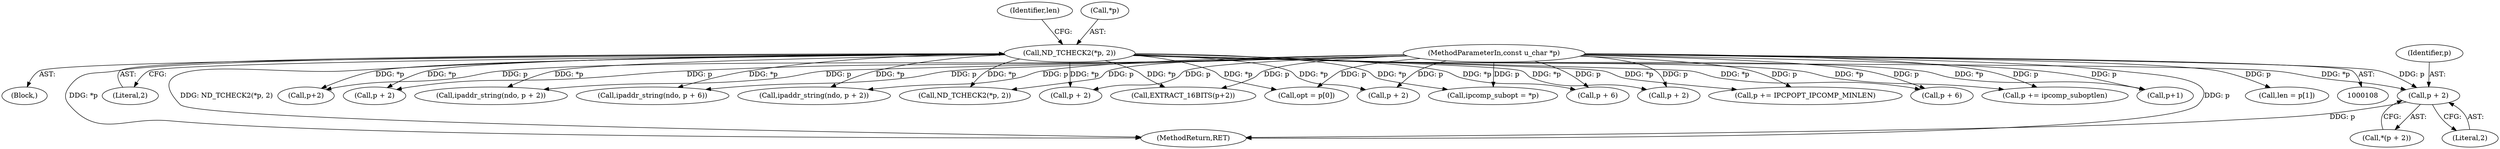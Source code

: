 digraph "0_tcpdump_7029d15f148ef24bb7c6668bc640f5470d085e5a_1@pointer" {
"1000272" [label="(Call,p + 2)"];
"1000110" [label="(MethodParameterIn,const u_char *p)"];
"1000125" [label="(Call,ND_TCHECK2(*p, 2))"];
"1000130" [label="(Identifier,len)"];
"1000339" [label="(Call,p += ipcomp_suboptlen)"];
"1000300" [label="(Call,ND_TCHECK2(*p, 2))"];
"1000311" [label="(Call,p+1)"];
"1000286" [label="(Call,p += IPCPOPT_IPCOMP_MINLEN)"];
"1000376" [label="(Call,p + 2)"];
"1000212" [label="(Call,p + 6)"];
"1000423" [label="(MethodReturn,RET)"];
"1000236" [label="(Call,EXTRACT_16BITS(p+2))"];
"1000237" [label="(Call,p+2)"];
"1000304" [label="(Call,ipcomp_subopt = *p)"];
"1000271" [label="(Call,*(p + 2))"];
"1000273" [label="(Identifier,p)"];
"1000374" [label="(Call,ipaddr_string(ndo, p + 2))"];
"1000230" [label="(Call,p + 2)"];
"1000126" [label="(Call,*p)"];
"1000134" [label="(Call,opt = p[0])"];
"1000125" [label="(Call,ND_TCHECK2(*p, 2))"];
"1000195" [label="(Call,p + 6)"];
"1000128" [label="(Literal,2)"];
"1000112" [label="(Block,)"];
"1000274" [label="(Literal,2)"];
"1000365" [label="(Call,p + 2)"];
"1000207" [label="(Call,p + 2)"];
"1000272" [label="(Call,p + 2)"];
"1000110" [label="(MethodParameterIn,const u_char *p)"];
"1000205" [label="(Call,ipaddr_string(ndo, p + 2))"];
"1000129" [label="(Call,len = p[1])"];
"1000210" [label="(Call,ipaddr_string(ndo, p + 6))"];
"1000272" -> "1000271"  [label="AST: "];
"1000272" -> "1000274"  [label="CFG: "];
"1000273" -> "1000272"  [label="AST: "];
"1000274" -> "1000272"  [label="AST: "];
"1000271" -> "1000272"  [label="CFG: "];
"1000272" -> "1000423"  [label="DDG: p"];
"1000110" -> "1000272"  [label="DDG: p"];
"1000125" -> "1000272"  [label="DDG: *p"];
"1000110" -> "1000108"  [label="AST: "];
"1000110" -> "1000423"  [label="DDG: p"];
"1000110" -> "1000129"  [label="DDG: p"];
"1000110" -> "1000134"  [label="DDG: p"];
"1000110" -> "1000195"  [label="DDG: p"];
"1000110" -> "1000205"  [label="DDG: p"];
"1000110" -> "1000207"  [label="DDG: p"];
"1000110" -> "1000210"  [label="DDG: p"];
"1000110" -> "1000212"  [label="DDG: p"];
"1000110" -> "1000230"  [label="DDG: p"];
"1000110" -> "1000236"  [label="DDG: p"];
"1000110" -> "1000237"  [label="DDG: p"];
"1000110" -> "1000286"  [label="DDG: p"];
"1000110" -> "1000300"  [label="DDG: p"];
"1000110" -> "1000304"  [label="DDG: p"];
"1000110" -> "1000311"  [label="DDG: p"];
"1000110" -> "1000339"  [label="DDG: p"];
"1000110" -> "1000365"  [label="DDG: p"];
"1000110" -> "1000374"  [label="DDG: p"];
"1000110" -> "1000376"  [label="DDG: p"];
"1000125" -> "1000112"  [label="AST: "];
"1000125" -> "1000128"  [label="CFG: "];
"1000126" -> "1000125"  [label="AST: "];
"1000128" -> "1000125"  [label="AST: "];
"1000130" -> "1000125"  [label="CFG: "];
"1000125" -> "1000423"  [label="DDG: *p"];
"1000125" -> "1000423"  [label="DDG: ND_TCHECK2(*p, 2)"];
"1000125" -> "1000134"  [label="DDG: *p"];
"1000125" -> "1000195"  [label="DDG: *p"];
"1000125" -> "1000205"  [label="DDG: *p"];
"1000125" -> "1000207"  [label="DDG: *p"];
"1000125" -> "1000210"  [label="DDG: *p"];
"1000125" -> "1000212"  [label="DDG: *p"];
"1000125" -> "1000230"  [label="DDG: *p"];
"1000125" -> "1000236"  [label="DDG: *p"];
"1000125" -> "1000237"  [label="DDG: *p"];
"1000125" -> "1000286"  [label="DDG: *p"];
"1000125" -> "1000300"  [label="DDG: *p"];
"1000125" -> "1000304"  [label="DDG: *p"];
"1000125" -> "1000311"  [label="DDG: *p"];
"1000125" -> "1000339"  [label="DDG: *p"];
"1000125" -> "1000365"  [label="DDG: *p"];
"1000125" -> "1000374"  [label="DDG: *p"];
"1000125" -> "1000376"  [label="DDG: *p"];
}
